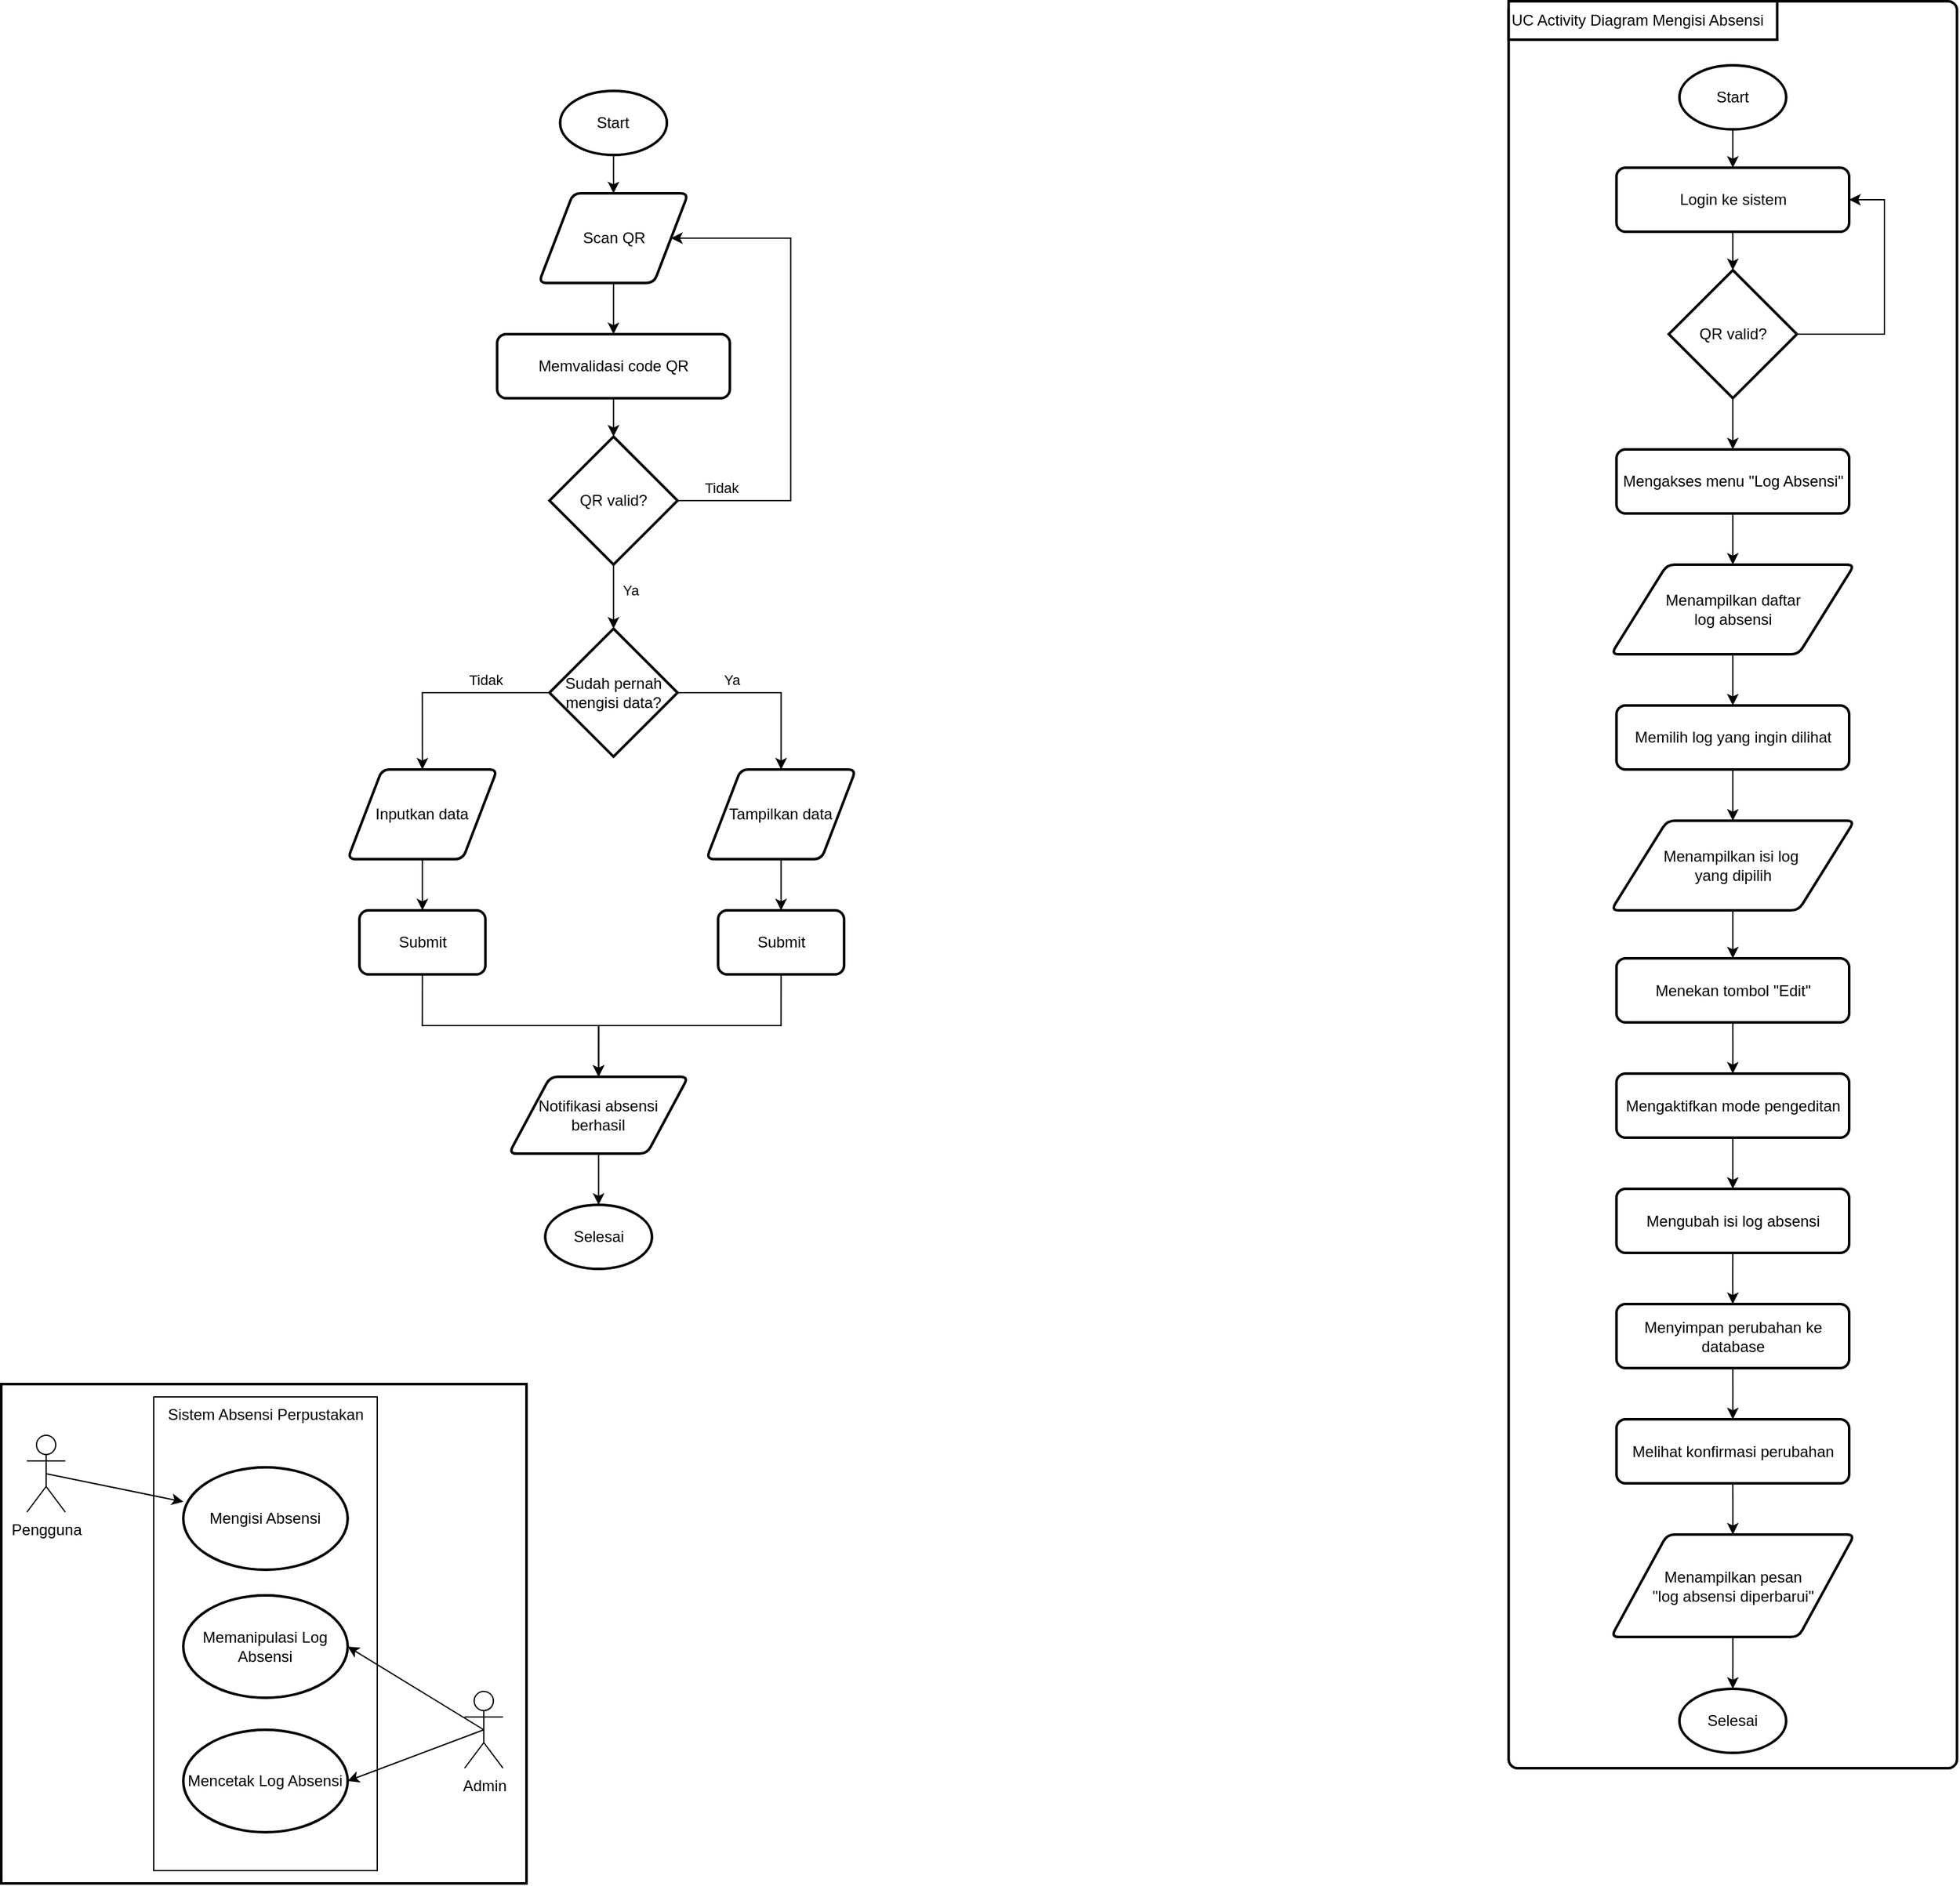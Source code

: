 <mxfile version="28.2.5">
  <diagram id="07fea595-8f29-1299-0266-81d95cde20df" name="Page-1">
    <mxGraphModel dx="2852" dy="1578" grid="1" gridSize="10" guides="1" tooltips="1" connect="1" arrows="1" fold="1" page="1" pageScale="1" pageWidth="1169" pageHeight="827" background="#ffffff" math="0" shadow="0">
      <root>
        <mxCell id="0" />
        <mxCell id="1" parent="0" />
        <mxCell id="wR1I_Ti6qpzqJlPBpOAb-271" value="" style="rounded=0;whiteSpace=wrap;html=1;absoluteArcSize=1;arcSize=14;strokeWidth=2;" vertex="1" parent="1">
          <mxGeometry x="110" y="1780" width="410" height="390" as="geometry" />
        </mxCell>
        <mxCell id="wR1I_Ti6qpzqJlPBpOAb-269" value="" style="rounded=1;whiteSpace=wrap;html=1;absoluteArcSize=1;arcSize=14;strokeWidth=2;" vertex="1" parent="1">
          <mxGeometry x="1286.68" y="700" width="350" height="1380" as="geometry" />
        </mxCell>
        <mxCell id="wR1I_Ti6qpzqJlPBpOAb-233" style="edgeStyle=orthogonalEdgeStyle;rounded=0;orthogonalLoop=1;jettySize=auto;html=1;exitX=0.5;exitY=1;exitDx=0;exitDy=0;exitPerimeter=0;entryX=0.5;entryY=0;entryDx=0;entryDy=0;" edge="1" parent="1" source="wR1I_Ti6qpzqJlPBpOAb-218" target="wR1I_Ti6qpzqJlPBpOAb-219">
          <mxGeometry relative="1" as="geometry" />
        </mxCell>
        <mxCell id="wR1I_Ti6qpzqJlPBpOAb-218" value="Start" style="strokeWidth=2;html=1;shape=mxgraph.flowchart.start_1;whiteSpace=wrap;" vertex="1" parent="1">
          <mxGeometry x="546.25" y="770" width="83.33" height="50" as="geometry" />
        </mxCell>
        <mxCell id="wR1I_Ti6qpzqJlPBpOAb-234" style="edgeStyle=orthogonalEdgeStyle;rounded=0;orthogonalLoop=1;jettySize=auto;html=1;exitX=0.5;exitY=1;exitDx=0;exitDy=0;entryX=0.5;entryY=0;entryDx=0;entryDy=0;" edge="1" parent="1" source="wR1I_Ti6qpzqJlPBpOAb-219" target="wR1I_Ti6qpzqJlPBpOAb-220">
          <mxGeometry relative="1" as="geometry" />
        </mxCell>
        <mxCell id="wR1I_Ti6qpzqJlPBpOAb-219" value="Scan QR" style="shape=parallelogram;html=1;strokeWidth=2;perimeter=parallelogramPerimeter;whiteSpace=wrap;rounded=1;arcSize=12;size=0.23;" vertex="1" parent="1">
          <mxGeometry x="529.59" y="850" width="116.67" height="70" as="geometry" />
        </mxCell>
        <mxCell id="wR1I_Ti6qpzqJlPBpOAb-220" value="Memvalidasi code QR" style="rounded=1;whiteSpace=wrap;html=1;absoluteArcSize=1;arcSize=14;strokeWidth=2;" vertex="1" parent="1">
          <mxGeometry x="497.08" y="960" width="181.66" height="50" as="geometry" />
        </mxCell>
        <mxCell id="wR1I_Ti6qpzqJlPBpOAb-224" style="edgeStyle=orthogonalEdgeStyle;rounded=0;orthogonalLoop=1;jettySize=auto;html=1;exitX=1;exitY=0.5;exitDx=0;exitDy=0;exitPerimeter=0;entryX=1;entryY=0.5;entryDx=0;entryDy=0;" edge="1" parent="1" source="wR1I_Ti6qpzqJlPBpOAb-221" target="wR1I_Ti6qpzqJlPBpOAb-219">
          <mxGeometry relative="1" as="geometry">
            <Array as="points">
              <mxPoint x="726.25" y="1090" />
              <mxPoint x="726.25" y="885" />
            </Array>
          </mxGeometry>
        </mxCell>
        <mxCell id="wR1I_Ti6qpzqJlPBpOAb-227" value="Tidak" style="edgeLabel;html=1;align=center;verticalAlign=middle;resizable=0;points=[];" vertex="1" connectable="0" parent="wR1I_Ti6qpzqJlPBpOAb-224">
          <mxGeometry x="-0.823" y="-4" relative="1" as="geometry">
            <mxPoint y="-14" as="offset" />
          </mxGeometry>
        </mxCell>
        <mxCell id="wR1I_Ti6qpzqJlPBpOAb-228" style="edgeStyle=orthogonalEdgeStyle;rounded=0;orthogonalLoop=1;jettySize=auto;html=1;exitX=0.5;exitY=1;exitDx=0;exitDy=0;exitPerimeter=0;entryX=0.5;entryY=0;entryDx=0;entryDy=0;entryPerimeter=0;" edge="1" parent="1" source="wR1I_Ti6qpzqJlPBpOAb-221" target="wR1I_Ti6qpzqJlPBpOAb-226">
          <mxGeometry relative="1" as="geometry">
            <mxPoint x="587.905" y="1190" as="targetPoint" />
          </mxGeometry>
        </mxCell>
        <mxCell id="wR1I_Ti6qpzqJlPBpOAb-230" value="Ya" style="edgeLabel;html=1;align=center;verticalAlign=middle;resizable=0;points=[];" vertex="1" connectable="0" parent="wR1I_Ti6qpzqJlPBpOAb-228">
          <mxGeometry x="-0.52" y="-2" relative="1" as="geometry">
            <mxPoint x="15" y="8" as="offset" />
          </mxGeometry>
        </mxCell>
        <mxCell id="wR1I_Ti6qpzqJlPBpOAb-221" value="QR valid?" style="strokeWidth=2;html=1;shape=mxgraph.flowchart.decision;whiteSpace=wrap;" vertex="1" parent="1">
          <mxGeometry x="537.92" y="1040" width="100" height="100" as="geometry" />
        </mxCell>
        <mxCell id="wR1I_Ti6qpzqJlPBpOAb-232" style="edgeStyle=orthogonalEdgeStyle;rounded=0;orthogonalLoop=1;jettySize=auto;html=1;exitX=0;exitY=0.5;exitDx=0;exitDy=0;exitPerimeter=0;entryX=0.5;entryY=0;entryDx=0;entryDy=0;" edge="1" parent="1" source="wR1I_Ti6qpzqJlPBpOAb-226" target="wR1I_Ti6qpzqJlPBpOAb-231">
          <mxGeometry relative="1" as="geometry" />
        </mxCell>
        <mxCell id="wR1I_Ti6qpzqJlPBpOAb-268" value="Tidak" style="edgeLabel;html=1;align=center;verticalAlign=middle;resizable=0;points=[];" vertex="1" connectable="0" parent="wR1I_Ti6qpzqJlPBpOAb-232">
          <mxGeometry x="-0.19" y="-4" relative="1" as="geometry">
            <mxPoint x="14" y="-6" as="offset" />
          </mxGeometry>
        </mxCell>
        <mxCell id="wR1I_Ti6qpzqJlPBpOAb-260" style="edgeStyle=orthogonalEdgeStyle;rounded=0;orthogonalLoop=1;jettySize=auto;html=1;exitX=1;exitY=0.5;exitDx=0;exitDy=0;exitPerimeter=0;" edge="1" parent="1" source="wR1I_Ti6qpzqJlPBpOAb-226" target="wR1I_Ti6qpzqJlPBpOAb-240">
          <mxGeometry relative="1" as="geometry" />
        </mxCell>
        <mxCell id="wR1I_Ti6qpzqJlPBpOAb-267" value="Ya" style="edgeLabel;html=1;align=center;verticalAlign=middle;resizable=0;points=[];" vertex="1" connectable="0" parent="wR1I_Ti6qpzqJlPBpOAb-260">
          <mxGeometry x="-0.283" y="-4" relative="1" as="geometry">
            <mxPoint x="-9" y="-14" as="offset" />
          </mxGeometry>
        </mxCell>
        <mxCell id="wR1I_Ti6qpzqJlPBpOAb-226" value="Sudah pernah mengisi data?" style="strokeWidth=2;html=1;shape=mxgraph.flowchart.decision;whiteSpace=wrap;" vertex="1" parent="1">
          <mxGeometry x="537.91" y="1190" width="100" height="100" as="geometry" />
        </mxCell>
        <mxCell id="wR1I_Ti6qpzqJlPBpOAb-238" style="edgeStyle=orthogonalEdgeStyle;rounded=0;orthogonalLoop=1;jettySize=auto;html=1;exitX=0.5;exitY=1;exitDx=0;exitDy=0;entryX=0.5;entryY=0;entryDx=0;entryDy=0;" edge="1" parent="1" source="wR1I_Ti6qpzqJlPBpOAb-231" target="wR1I_Ti6qpzqJlPBpOAb-237">
          <mxGeometry relative="1" as="geometry" />
        </mxCell>
        <mxCell id="wR1I_Ti6qpzqJlPBpOAb-231" value="Inputkan data" style="shape=parallelogram;html=1;strokeWidth=2;perimeter=parallelogramPerimeter;whiteSpace=wrap;rounded=1;arcSize=12;size=0.23;" vertex="1" parent="1">
          <mxGeometry x="380.41" y="1300" width="116.67" height="70" as="geometry" />
        </mxCell>
        <mxCell id="wR1I_Ti6qpzqJlPBpOAb-235" style="edgeStyle=orthogonalEdgeStyle;rounded=0;orthogonalLoop=1;jettySize=auto;html=1;exitX=0.5;exitY=1;exitDx=0;exitDy=0;entryX=0.5;entryY=0;entryDx=0;entryDy=0;entryPerimeter=0;" edge="1" parent="1" source="wR1I_Ti6qpzqJlPBpOAb-220" target="wR1I_Ti6qpzqJlPBpOAb-221">
          <mxGeometry relative="1" as="geometry" />
        </mxCell>
        <mxCell id="wR1I_Ti6qpzqJlPBpOAb-262" style="edgeStyle=orthogonalEdgeStyle;rounded=0;orthogonalLoop=1;jettySize=auto;html=1;exitX=0.5;exitY=1;exitDx=0;exitDy=0;entryX=0.5;entryY=0;entryDx=0;entryDy=0;" edge="1" parent="1" source="wR1I_Ti6qpzqJlPBpOAb-237" target="wR1I_Ti6qpzqJlPBpOAb-261">
          <mxGeometry relative="1" as="geometry" />
        </mxCell>
        <mxCell id="wR1I_Ti6qpzqJlPBpOAb-237" value="Submit" style="rounded=1;whiteSpace=wrap;html=1;absoluteArcSize=1;arcSize=14;strokeWidth=2;" vertex="1" parent="1">
          <mxGeometry x="389.58" y="1410" width="98.33" height="50" as="geometry" />
        </mxCell>
        <mxCell id="wR1I_Ti6qpzqJlPBpOAb-264" style="edgeStyle=orthogonalEdgeStyle;rounded=0;orthogonalLoop=1;jettySize=auto;html=1;exitX=0.5;exitY=1;exitDx=0;exitDy=0;entryX=0.5;entryY=0;entryDx=0;entryDy=0;" edge="1" parent="1" source="wR1I_Ti6qpzqJlPBpOAb-239" target="wR1I_Ti6qpzqJlPBpOAb-261">
          <mxGeometry relative="1" as="geometry" />
        </mxCell>
        <mxCell id="wR1I_Ti6qpzqJlPBpOAb-239" value="Submit" style="rounded=1;whiteSpace=wrap;html=1;absoluteArcSize=1;arcSize=14;strokeWidth=2;" vertex="1" parent="1">
          <mxGeometry x="669.57" y="1410" width="98.33" height="50" as="geometry" />
        </mxCell>
        <mxCell id="wR1I_Ti6qpzqJlPBpOAb-263" style="edgeStyle=orthogonalEdgeStyle;rounded=0;orthogonalLoop=1;jettySize=auto;html=1;exitX=0.5;exitY=1;exitDx=0;exitDy=0;entryX=0.5;entryY=0;entryDx=0;entryDy=0;" edge="1" parent="1" source="wR1I_Ti6qpzqJlPBpOAb-240" target="wR1I_Ti6qpzqJlPBpOAb-239">
          <mxGeometry relative="1" as="geometry" />
        </mxCell>
        <mxCell id="wR1I_Ti6qpzqJlPBpOAb-240" value="Tampilkan data" style="shape=parallelogram;html=1;strokeWidth=2;perimeter=parallelogramPerimeter;whiteSpace=wrap;rounded=1;arcSize=12;size=0.23;" vertex="1" parent="1">
          <mxGeometry x="660.4" y="1300" width="116.67" height="70" as="geometry" />
        </mxCell>
        <mxCell id="wR1I_Ti6qpzqJlPBpOAb-241" value="Pengguna" style="shape=umlActor;verticalLabelPosition=bottom;verticalAlign=top;html=1;" vertex="1" parent="1">
          <mxGeometry x="130" y="1820" width="30" height="60" as="geometry" />
        </mxCell>
        <mxCell id="wR1I_Ti6qpzqJlPBpOAb-244" value="Sistem Absensi Perpustakan" style="rounded=0;whiteSpace=wrap;html=1;verticalAlign=top;" vertex="1" parent="1">
          <mxGeometry x="229" y="1790" width="174.5" height="370" as="geometry" />
        </mxCell>
        <mxCell id="wR1I_Ti6qpzqJlPBpOAb-246" value="&lt;span id=&quot;docs-internal-guid-609b7843-7fff-4658-40bd-5635e5db4f94&quot;&gt;&lt;span style=&quot;color: rgb(0, 0, 0); background-color: transparent; font-variant-numeric: normal; font-variant-east-asian: normal; font-variant-alternates: normal; font-variant-position: normal; font-variant-emoji: normal; vertical-align: baseline; white-space-collapse: preserve;&quot;&gt;&lt;font face=&quot;Helvetica&quot; style=&quot;&quot;&gt;Memanipulasi Log Absensi&lt;/font&gt;&lt;/span&gt;&lt;/span&gt;" style="strokeWidth=2;html=1;shape=mxgraph.flowchart.start_1;whiteSpace=wrap;" vertex="1" parent="1">
          <mxGeometry x="252.08" y="1945" width="128.33" height="80" as="geometry" />
        </mxCell>
        <mxCell id="wR1I_Ti6qpzqJlPBpOAb-247" value="&lt;span id=&quot;docs-internal-guid-b0f57956-7fff-01d3-ea31-1c0ed31a7f74&quot;&gt;&lt;span style=&quot;color: rgb(0, 0, 0); background-color: transparent; font-variant-numeric: normal; font-variant-east-asian: normal; font-variant-alternates: normal; font-variant-position: normal; font-variant-emoji: normal; vertical-align: baseline; white-space-collapse: preserve;&quot;&gt;&lt;font style=&quot;&quot;&gt;Mencetak Log Absensi&lt;/font&gt;&lt;/span&gt;&lt;/span&gt;" style="strokeWidth=2;html=1;shape=mxgraph.flowchart.start_1;whiteSpace=wrap;" vertex="1" parent="1">
          <mxGeometry x="252.08" y="2050" width="128.33" height="80" as="geometry" />
        </mxCell>
        <mxCell id="wR1I_Ti6qpzqJlPBpOAb-248" value="Mengisi Absensi" style="strokeWidth=2;html=1;shape=mxgraph.flowchart.start_1;whiteSpace=wrap;" vertex="1" parent="1">
          <mxGeometry x="252.08" y="1845" width="128.33" height="80" as="geometry" />
        </mxCell>
        <mxCell id="wR1I_Ti6qpzqJlPBpOAb-249" value="Admin" style="shape=umlActor;verticalLabelPosition=bottom;verticalAlign=top;html=1;" vertex="1" parent="1">
          <mxGeometry x="471.66" y="2020" width="30" height="60" as="geometry" />
        </mxCell>
        <mxCell id="wR1I_Ti6qpzqJlPBpOAb-255" style="rounded=0;orthogonalLoop=1;jettySize=auto;html=1;exitX=0.5;exitY=0.5;exitDx=0;exitDy=0;exitPerimeter=0;" edge="1" parent="1" source="wR1I_Ti6qpzqJlPBpOAb-241" target="wR1I_Ti6qpzqJlPBpOAb-248">
          <mxGeometry relative="1" as="geometry" />
        </mxCell>
        <mxCell id="wR1I_Ti6qpzqJlPBpOAb-256" style="rounded=0;orthogonalLoop=1;jettySize=auto;html=1;exitX=0.5;exitY=0.5;exitDx=0;exitDy=0;exitPerimeter=0;entryX=1;entryY=0.5;entryDx=0;entryDy=0;entryPerimeter=0;" edge="1" parent="1" source="wR1I_Ti6qpzqJlPBpOAb-249" target="wR1I_Ti6qpzqJlPBpOAb-246">
          <mxGeometry relative="1" as="geometry" />
        </mxCell>
        <mxCell id="wR1I_Ti6qpzqJlPBpOAb-258" style="rounded=0;orthogonalLoop=1;jettySize=auto;html=1;exitX=0.5;exitY=0.5;exitDx=0;exitDy=0;exitPerimeter=0;entryX=1;entryY=0.5;entryDx=0;entryDy=0;entryPerimeter=0;" edge="1" parent="1" source="wR1I_Ti6qpzqJlPBpOAb-249" target="wR1I_Ti6qpzqJlPBpOAb-247">
          <mxGeometry relative="1" as="geometry" />
        </mxCell>
        <mxCell id="wR1I_Ti6qpzqJlPBpOAb-261" value="Notifikasi absensi berhasil" style="shape=parallelogram;html=1;strokeWidth=2;perimeter=parallelogramPerimeter;whiteSpace=wrap;rounded=1;arcSize=12;size=0.23;" vertex="1" parent="1">
          <mxGeometry x="506.27" y="1540" width="139.99" height="60" as="geometry" />
        </mxCell>
        <mxCell id="wR1I_Ti6qpzqJlPBpOAb-265" value="Selesai" style="strokeWidth=2;html=1;shape=mxgraph.flowchart.start_1;whiteSpace=wrap;" vertex="1" parent="1">
          <mxGeometry x="534.6" y="1640" width="83.33" height="50" as="geometry" />
        </mxCell>
        <mxCell id="wR1I_Ti6qpzqJlPBpOAb-266" style="edgeStyle=orthogonalEdgeStyle;rounded=0;orthogonalLoop=1;jettySize=auto;html=1;exitX=0.5;exitY=1;exitDx=0;exitDy=0;entryX=0.5;entryY=0;entryDx=0;entryDy=0;entryPerimeter=0;" edge="1" parent="1" source="wR1I_Ti6qpzqJlPBpOAb-261" target="wR1I_Ti6qpzqJlPBpOAb-265">
          <mxGeometry relative="1" as="geometry" />
        </mxCell>
        <mxCell id="wR1I_Ti6qpzqJlPBpOAb-270" value="UC Activity Diagram Mengisi Absensi" style="rounded=0;whiteSpace=wrap;html=1;absoluteArcSize=1;arcSize=14;strokeWidth=2;align=left;" vertex="1" parent="1">
          <mxGeometry x="1286.68" y="700" width="209.6" height="30" as="geometry" />
        </mxCell>
        <mxCell id="wR1I_Ti6qpzqJlPBpOAb-289" style="edgeStyle=orthogonalEdgeStyle;rounded=0;orthogonalLoop=1;jettySize=auto;html=1;exitX=0.5;exitY=1;exitDx=0;exitDy=0;exitPerimeter=0;entryX=0.5;entryY=0;entryDx=0;entryDy=0;" edge="1" parent="1" source="wR1I_Ti6qpzqJlPBpOAb-272" target="wR1I_Ti6qpzqJlPBpOAb-273">
          <mxGeometry relative="1" as="geometry" />
        </mxCell>
        <mxCell id="wR1I_Ti6qpzqJlPBpOAb-272" value="Start" style="strokeWidth=2;html=1;shape=mxgraph.flowchart.start_1;whiteSpace=wrap;" vertex="1" parent="1">
          <mxGeometry x="1420" y="750" width="83.33" height="50" as="geometry" />
        </mxCell>
        <mxCell id="wR1I_Ti6qpzqJlPBpOAb-273" value="Login ke sistem" style="rounded=1;whiteSpace=wrap;html=1;absoluteArcSize=1;arcSize=14;strokeWidth=2;" vertex="1" parent="1">
          <mxGeometry x="1370.83" y="830" width="181.66" height="50" as="geometry" />
        </mxCell>
        <mxCell id="wR1I_Ti6qpzqJlPBpOAb-293" style="edgeStyle=orthogonalEdgeStyle;rounded=0;orthogonalLoop=1;jettySize=auto;html=1;exitX=0.5;exitY=1;exitDx=0;exitDy=0;entryX=0.5;entryY=0;entryDx=0;entryDy=0;" edge="1" parent="1" source="wR1I_Ti6qpzqJlPBpOAb-274" target="wR1I_Ti6qpzqJlPBpOAb-278">
          <mxGeometry relative="1" as="geometry" />
        </mxCell>
        <mxCell id="wR1I_Ti6qpzqJlPBpOAb-274" value="Menampilkan daftar&lt;div&gt;log absensi&lt;/div&gt;" style="shape=parallelogram;html=1;strokeWidth=2;perimeter=parallelogramPerimeter;whiteSpace=wrap;rounded=1;arcSize=12;size=0.23;" vertex="1" parent="1">
          <mxGeometry x="1366.66" y="1140" width="190" height="70" as="geometry" />
        </mxCell>
        <mxCell id="wR1I_Ti6qpzqJlPBpOAb-276" style="edgeStyle=orthogonalEdgeStyle;rounded=0;orthogonalLoop=1;jettySize=auto;html=1;exitX=1;exitY=0.5;exitDx=0;exitDy=0;exitPerimeter=0;entryX=1;entryY=0.5;entryDx=0;entryDy=0;" edge="1" parent="1" source="wR1I_Ti6qpzqJlPBpOAb-275" target="wR1I_Ti6qpzqJlPBpOAb-273">
          <mxGeometry relative="1" as="geometry">
            <Array as="points">
              <mxPoint x="1580" y="960" />
              <mxPoint x="1580" y="855" />
            </Array>
          </mxGeometry>
        </mxCell>
        <mxCell id="wR1I_Ti6qpzqJlPBpOAb-291" style="edgeStyle=orthogonalEdgeStyle;rounded=0;orthogonalLoop=1;jettySize=auto;html=1;exitX=0.5;exitY=1;exitDx=0;exitDy=0;exitPerimeter=0;entryX=0.5;entryY=0;entryDx=0;entryDy=0;" edge="1" parent="1" source="wR1I_Ti6qpzqJlPBpOAb-275" target="wR1I_Ti6qpzqJlPBpOAb-277">
          <mxGeometry relative="1" as="geometry" />
        </mxCell>
        <mxCell id="wR1I_Ti6qpzqJlPBpOAb-275" value="QR valid?" style="strokeWidth=2;html=1;shape=mxgraph.flowchart.decision;whiteSpace=wrap;" vertex="1" parent="1">
          <mxGeometry x="1411.67" y="910" width="100" height="100" as="geometry" />
        </mxCell>
        <mxCell id="wR1I_Ti6qpzqJlPBpOAb-292" style="edgeStyle=orthogonalEdgeStyle;rounded=0;orthogonalLoop=1;jettySize=auto;html=1;exitX=0.5;exitY=1;exitDx=0;exitDy=0;entryX=0.5;entryY=0;entryDx=0;entryDy=0;" edge="1" parent="1" source="wR1I_Ti6qpzqJlPBpOAb-277" target="wR1I_Ti6qpzqJlPBpOAb-274">
          <mxGeometry relative="1" as="geometry" />
        </mxCell>
        <mxCell id="wR1I_Ti6qpzqJlPBpOAb-277" value="Mengakses menu &quot;Log Absensi&quot;" style="rounded=1;whiteSpace=wrap;html=1;absoluteArcSize=1;arcSize=14;strokeWidth=2;" vertex="1" parent="1">
          <mxGeometry x="1370.83" y="1050" width="181.66" height="50" as="geometry" />
        </mxCell>
        <mxCell id="wR1I_Ti6qpzqJlPBpOAb-296" style="edgeStyle=orthogonalEdgeStyle;rounded=0;orthogonalLoop=1;jettySize=auto;html=1;exitX=0.5;exitY=1;exitDx=0;exitDy=0;entryX=0.5;entryY=0;entryDx=0;entryDy=0;" edge="1" parent="1" source="wR1I_Ti6qpzqJlPBpOAb-278" target="wR1I_Ti6qpzqJlPBpOAb-281">
          <mxGeometry relative="1" as="geometry" />
        </mxCell>
        <mxCell id="wR1I_Ti6qpzqJlPBpOAb-278" value="Memilih log yang ingin dilihat" style="rounded=1;whiteSpace=wrap;html=1;absoluteArcSize=1;arcSize=14;strokeWidth=2;" vertex="1" parent="1">
          <mxGeometry x="1370.83" y="1250" width="181.66" height="50" as="geometry" />
        </mxCell>
        <mxCell id="wR1I_Ti6qpzqJlPBpOAb-299" style="edgeStyle=orthogonalEdgeStyle;rounded=0;orthogonalLoop=1;jettySize=auto;html=1;exitX=0.5;exitY=1;exitDx=0;exitDy=0;entryX=0.5;entryY=0;entryDx=0;entryDy=0;" edge="1" parent="1" source="wR1I_Ti6qpzqJlPBpOAb-280" target="wR1I_Ti6qpzqJlPBpOAb-282">
          <mxGeometry relative="1" as="geometry" />
        </mxCell>
        <mxCell id="wR1I_Ti6qpzqJlPBpOAb-280" value="Menekan tombol &quot;Edit&quot;" style="rounded=1;whiteSpace=wrap;html=1;absoluteArcSize=1;arcSize=14;strokeWidth=2;" vertex="1" parent="1">
          <mxGeometry x="1370.84" y="1447.5" width="181.66" height="50" as="geometry" />
        </mxCell>
        <mxCell id="wR1I_Ti6qpzqJlPBpOAb-298" style="edgeStyle=orthogonalEdgeStyle;rounded=0;orthogonalLoop=1;jettySize=auto;html=1;exitX=0.5;exitY=1;exitDx=0;exitDy=0;entryX=0.5;entryY=0;entryDx=0;entryDy=0;" edge="1" parent="1" source="wR1I_Ti6qpzqJlPBpOAb-281" target="wR1I_Ti6qpzqJlPBpOAb-280">
          <mxGeometry relative="1" as="geometry" />
        </mxCell>
        <mxCell id="wR1I_Ti6qpzqJlPBpOAb-281" value="Menampilkan isi log&amp;nbsp;&lt;div&gt;yang&amp;nbsp;&lt;span style=&quot;background-color: transparent; color: light-dark(rgb(0, 0, 0), rgb(255, 255, 255));&quot;&gt;dipilih&lt;/span&gt;&lt;/div&gt;" style="shape=parallelogram;html=1;strokeWidth=2;perimeter=parallelogramPerimeter;whiteSpace=wrap;rounded=1;arcSize=12;size=0.23;" vertex="1" parent="1">
          <mxGeometry x="1366.67" y="1340" width="190" height="70" as="geometry" />
        </mxCell>
        <mxCell id="wR1I_Ti6qpzqJlPBpOAb-300" style="edgeStyle=orthogonalEdgeStyle;rounded=0;orthogonalLoop=1;jettySize=auto;html=1;exitX=0.5;exitY=1;exitDx=0;exitDy=0;entryX=0.5;entryY=0;entryDx=0;entryDy=0;" edge="1" parent="1" source="wR1I_Ti6qpzqJlPBpOAb-282" target="wR1I_Ti6qpzqJlPBpOAb-283">
          <mxGeometry relative="1" as="geometry" />
        </mxCell>
        <mxCell id="wR1I_Ti6qpzqJlPBpOAb-282" value="Mengaktifkan mode pengeditan" style="rounded=1;whiteSpace=wrap;html=1;absoluteArcSize=1;arcSize=14;strokeWidth=2;" vertex="1" parent="1">
          <mxGeometry x="1370.82" y="1537.5" width="181.66" height="50" as="geometry" />
        </mxCell>
        <mxCell id="wR1I_Ti6qpzqJlPBpOAb-301" style="edgeStyle=orthogonalEdgeStyle;rounded=0;orthogonalLoop=1;jettySize=auto;html=1;exitX=0.5;exitY=1;exitDx=0;exitDy=0;entryX=0.5;entryY=0;entryDx=0;entryDy=0;" edge="1" parent="1" source="wR1I_Ti6qpzqJlPBpOAb-283" target="wR1I_Ti6qpzqJlPBpOAb-284">
          <mxGeometry relative="1" as="geometry" />
        </mxCell>
        <mxCell id="wR1I_Ti6qpzqJlPBpOAb-283" value="Mengubah isi log absensi" style="rounded=1;whiteSpace=wrap;html=1;absoluteArcSize=1;arcSize=14;strokeWidth=2;" vertex="1" parent="1">
          <mxGeometry x="1370.82" y="1627.5" width="181.66" height="50" as="geometry" />
        </mxCell>
        <mxCell id="wR1I_Ti6qpzqJlPBpOAb-302" style="edgeStyle=orthogonalEdgeStyle;rounded=0;orthogonalLoop=1;jettySize=auto;html=1;exitX=0.5;exitY=1;exitDx=0;exitDy=0;" edge="1" parent="1" source="wR1I_Ti6qpzqJlPBpOAb-284" target="wR1I_Ti6qpzqJlPBpOAb-285">
          <mxGeometry relative="1" as="geometry" />
        </mxCell>
        <mxCell id="wR1I_Ti6qpzqJlPBpOAb-284" value="Menyimpan perubahan ke database" style="rounded=1;whiteSpace=wrap;html=1;absoluteArcSize=1;arcSize=14;strokeWidth=2;" vertex="1" parent="1">
          <mxGeometry x="1370.84" y="1717.5" width="181.66" height="50" as="geometry" />
        </mxCell>
        <mxCell id="wR1I_Ti6qpzqJlPBpOAb-303" style="edgeStyle=orthogonalEdgeStyle;rounded=0;orthogonalLoop=1;jettySize=auto;html=1;exitX=0.5;exitY=1;exitDx=0;exitDy=0;entryX=0.5;entryY=0;entryDx=0;entryDy=0;" edge="1" parent="1" source="wR1I_Ti6qpzqJlPBpOAb-285" target="wR1I_Ti6qpzqJlPBpOAb-287">
          <mxGeometry relative="1" as="geometry" />
        </mxCell>
        <mxCell id="wR1I_Ti6qpzqJlPBpOAb-285" value="Melihat konfirmasi perubahan" style="rounded=1;whiteSpace=wrap;html=1;absoluteArcSize=1;arcSize=14;strokeWidth=2;" vertex="1" parent="1">
          <mxGeometry x="1370.84" y="1807.5" width="181.66" height="50" as="geometry" />
        </mxCell>
        <mxCell id="wR1I_Ti6qpzqJlPBpOAb-287" value="Menampilkan pesan&lt;div&gt;&quot;log absensi diperbarui&quot;&lt;/div&gt;" style="shape=parallelogram;html=1;strokeWidth=2;perimeter=parallelogramPerimeter;whiteSpace=wrap;rounded=1;arcSize=12;size=0.23;" vertex="1" parent="1">
          <mxGeometry x="1366.67" y="1897.5" width="190.02" height="80" as="geometry" />
        </mxCell>
        <mxCell id="wR1I_Ti6qpzqJlPBpOAb-288" value="Selesai" style="strokeWidth=2;html=1;shape=mxgraph.flowchart.start_1;whiteSpace=wrap;" vertex="1" parent="1">
          <mxGeometry x="1419.98" y="2018" width="83.33" height="50" as="geometry" />
        </mxCell>
        <mxCell id="wR1I_Ti6qpzqJlPBpOAb-290" style="edgeStyle=orthogonalEdgeStyle;rounded=0;orthogonalLoop=1;jettySize=auto;html=1;exitX=0.5;exitY=1;exitDx=0;exitDy=0;entryX=0.5;entryY=0;entryDx=0;entryDy=0;entryPerimeter=0;" edge="1" parent="1" source="wR1I_Ti6qpzqJlPBpOAb-273" target="wR1I_Ti6qpzqJlPBpOAb-275">
          <mxGeometry relative="1" as="geometry" />
        </mxCell>
        <mxCell id="wR1I_Ti6qpzqJlPBpOAb-304" style="edgeStyle=orthogonalEdgeStyle;rounded=0;orthogonalLoop=1;jettySize=auto;html=1;exitX=0.5;exitY=1;exitDx=0;exitDy=0;entryX=0.5;entryY=0;entryDx=0;entryDy=0;entryPerimeter=0;" edge="1" parent="1" source="wR1I_Ti6qpzqJlPBpOAb-287" target="wR1I_Ti6qpzqJlPBpOAb-288">
          <mxGeometry relative="1" as="geometry" />
        </mxCell>
      </root>
    </mxGraphModel>
  </diagram>
</mxfile>
